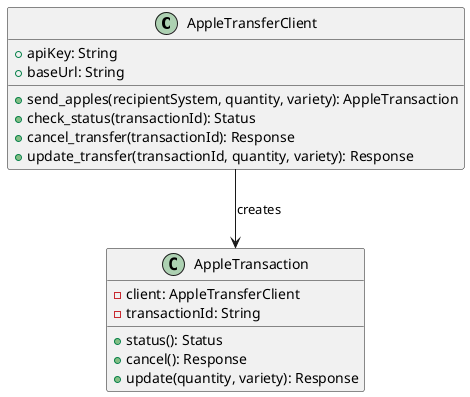 @startuml AppleTransfer SDK Class Diagram

class AppleTransferClient {
    +apiKey: String
    +baseUrl: String
    +send_apples(recipientSystem, quantity, variety): AppleTransaction
    +check_status(transactionId): Status
    +cancel_transfer(transactionId): Response
    +update_transfer(transactionId, quantity, variety): Response
}

class AppleTransaction {
    -client: AppleTransferClient
    -transactionId: String
    +status(): Status
    +cancel(): Response
    +update(quantity, variety): Response
}

AppleTransferClient --> AppleTransaction : creates

@enduml